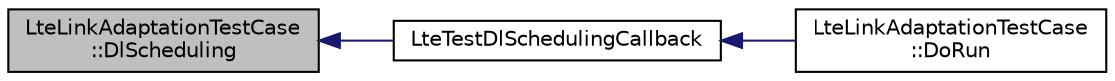 digraph "LteLinkAdaptationTestCase::DlScheduling"
{
  edge [fontname="Helvetica",fontsize="10",labelfontname="Helvetica",labelfontsize="10"];
  node [fontname="Helvetica",fontsize="10",shape=record];
  rankdir="LR";
  Node1 [label="LteLinkAdaptationTestCase\l::DlScheduling",height=0.2,width=0.4,color="black", fillcolor="grey75", style="filled", fontcolor="black"];
  Node1 -> Node2 [dir="back",color="midnightblue",fontsize="10",style="solid"];
  Node2 [label="LteTestDlSchedulingCallback",height=0.2,width=0.4,color="black", fillcolor="white", style="filled",URL="$dd/da8/lte-test-link-adaptation_8cc.html#ab208a94bcab8811af6875fa7750b8991"];
  Node2 -> Node3 [dir="back",color="midnightblue",fontsize="10",style="solid"];
  Node3 [label="LteLinkAdaptationTestCase\l::DoRun",height=0.2,width=0.4,color="black", fillcolor="white", style="filled",URL="$d6/df3/classLteLinkAdaptationTestCase.html#a2310163be7e860827f18fce7fd100649",tooltip="Implementation to actually run this TestCase. "];
}
